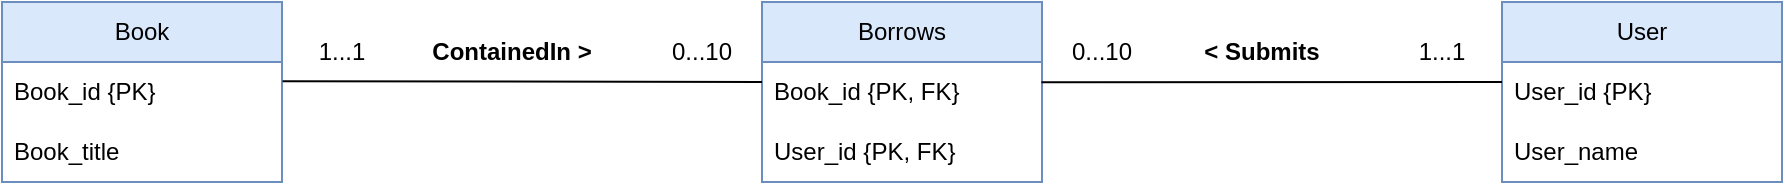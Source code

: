 <mxfile version="21.7.5" type="device">
  <diagram id="T2veY8YqZU1GEZYYsMkf" name="Page-1">
    <mxGraphModel dx="1806" dy="547" grid="1" gridSize="10" guides="1" tooltips="1" connect="1" arrows="1" fold="1" page="1" pageScale="1" pageWidth="850" pageHeight="1100" math="0" shadow="0">
      <root>
        <mxCell id="0" />
        <mxCell id="1" parent="0" />
        <mxCell id="WPT2hE4TpG-7Dx2sp4vM-1" value="Book" style="swimlane;fontStyle=0;childLayout=stackLayout;horizontal=1;startSize=30;horizontalStack=0;resizeParent=1;resizeParentMax=0;resizeLast=0;collapsible=1;marginBottom=0;whiteSpace=wrap;html=1;fillColor=#dae8fc;strokeColor=#6c8ebf;" vertex="1" parent="1">
          <mxGeometry x="-100" y="200" width="140" height="90" as="geometry" />
        </mxCell>
        <mxCell id="WPT2hE4TpG-7Dx2sp4vM-2" value="Book_id {PK}" style="text;strokeColor=none;fillColor=none;align=left;verticalAlign=middle;spacingLeft=4;spacingRight=4;overflow=hidden;points=[[0,0.5],[1,0.5]];portConstraint=eastwest;rotatable=0;whiteSpace=wrap;html=1;" vertex="1" parent="WPT2hE4TpG-7Dx2sp4vM-1">
          <mxGeometry y="30" width="140" height="30" as="geometry" />
        </mxCell>
        <mxCell id="WPT2hE4TpG-7Dx2sp4vM-3" value="Book_title" style="text;strokeColor=none;fillColor=none;align=left;verticalAlign=middle;spacingLeft=4;spacingRight=4;overflow=hidden;points=[[0,0.5],[1,0.5]];portConstraint=eastwest;rotatable=0;whiteSpace=wrap;html=1;" vertex="1" parent="WPT2hE4TpG-7Dx2sp4vM-1">
          <mxGeometry y="60" width="140" height="30" as="geometry" />
        </mxCell>
        <mxCell id="WPT2hE4TpG-7Dx2sp4vM-5" value="Borrows" style="swimlane;fontStyle=0;childLayout=stackLayout;horizontal=1;startSize=30;horizontalStack=0;resizeParent=1;resizeParentMax=0;resizeLast=0;collapsible=1;marginBottom=0;whiteSpace=wrap;html=1;fillColor=#dae8fc;strokeColor=#6c8ebf;" vertex="1" parent="1">
          <mxGeometry x="280" y="200" width="140" height="90" as="geometry" />
        </mxCell>
        <mxCell id="WPT2hE4TpG-7Dx2sp4vM-6" value="Book_id {PK, FK}" style="text;strokeColor=none;fillColor=none;align=left;verticalAlign=middle;spacingLeft=4;spacingRight=4;overflow=hidden;points=[[0,0.5],[1,0.5]];portConstraint=eastwest;rotatable=0;whiteSpace=wrap;html=1;" vertex="1" parent="WPT2hE4TpG-7Dx2sp4vM-5">
          <mxGeometry y="30" width="140" height="30" as="geometry" />
        </mxCell>
        <mxCell id="WPT2hE4TpG-7Dx2sp4vM-7" value="User_id {PK, FK}" style="text;strokeColor=none;fillColor=none;align=left;verticalAlign=middle;spacingLeft=4;spacingRight=4;overflow=hidden;points=[[0,0.5],[1,0.5]];portConstraint=eastwest;rotatable=0;whiteSpace=wrap;html=1;" vertex="1" parent="WPT2hE4TpG-7Dx2sp4vM-5">
          <mxGeometry y="60" width="140" height="30" as="geometry" />
        </mxCell>
        <mxCell id="WPT2hE4TpG-7Dx2sp4vM-9" value="User" style="swimlane;fontStyle=0;childLayout=stackLayout;horizontal=1;startSize=30;horizontalStack=0;resizeParent=1;resizeParentMax=0;resizeLast=0;collapsible=1;marginBottom=0;whiteSpace=wrap;html=1;fillColor=#dae8fc;strokeColor=#6c8ebf;" vertex="1" parent="1">
          <mxGeometry x="650" y="200" width="140" height="90" as="geometry" />
        </mxCell>
        <mxCell id="WPT2hE4TpG-7Dx2sp4vM-10" value="User_id {PK}" style="text;strokeColor=none;fillColor=none;align=left;verticalAlign=middle;spacingLeft=4;spacingRight=4;overflow=hidden;points=[[0,0.5],[1,0.5]];portConstraint=eastwest;rotatable=0;whiteSpace=wrap;html=1;" vertex="1" parent="WPT2hE4TpG-7Dx2sp4vM-9">
          <mxGeometry y="30" width="140" height="30" as="geometry" />
        </mxCell>
        <mxCell id="WPT2hE4TpG-7Dx2sp4vM-11" value="User_name" style="text;strokeColor=none;fillColor=none;align=left;verticalAlign=middle;spacingLeft=4;spacingRight=4;overflow=hidden;points=[[0,0.5],[1,0.5]];portConstraint=eastwest;rotatable=0;whiteSpace=wrap;html=1;" vertex="1" parent="WPT2hE4TpG-7Dx2sp4vM-9">
          <mxGeometry y="60" width="140" height="30" as="geometry" />
        </mxCell>
        <mxCell id="WPT2hE4TpG-7Dx2sp4vM-13" value="" style="endArrow=none;html=1;rounded=0;exitX=1.002;exitY=0.319;exitDx=0;exitDy=0;exitPerimeter=0;" edge="1" parent="1" source="WPT2hE4TpG-7Dx2sp4vM-2">
          <mxGeometry width="50" height="50" relative="1" as="geometry">
            <mxPoint x="200" y="240" as="sourcePoint" />
            <mxPoint x="280" y="240" as="targetPoint" />
          </mxGeometry>
        </mxCell>
        <mxCell id="WPT2hE4TpG-7Dx2sp4vM-14" value="" style="endArrow=none;html=1;rounded=0;entryX=0;entryY=0.333;entryDx=0;entryDy=0;entryPerimeter=0;exitX=0.998;exitY=0.338;exitDx=0;exitDy=0;exitPerimeter=0;" edge="1" parent="1" source="WPT2hE4TpG-7Dx2sp4vM-6" target="WPT2hE4TpG-7Dx2sp4vM-10">
          <mxGeometry width="50" height="50" relative="1" as="geometry">
            <mxPoint x="490" y="240" as="sourcePoint" />
            <mxPoint x="642" y="240" as="targetPoint" />
          </mxGeometry>
        </mxCell>
        <mxCell id="WPT2hE4TpG-7Dx2sp4vM-16" value="1...1" style="text;html=1;strokeColor=none;fillColor=none;align=center;verticalAlign=middle;whiteSpace=wrap;rounded=0;" vertex="1" parent="1">
          <mxGeometry x="40" y="210" width="60" height="30" as="geometry" />
        </mxCell>
        <mxCell id="WPT2hE4TpG-7Dx2sp4vM-17" value="1...1" style="text;html=1;strokeColor=none;fillColor=none;align=center;verticalAlign=middle;whiteSpace=wrap;rounded=0;" vertex="1" parent="1">
          <mxGeometry x="590" y="210" width="60" height="30" as="geometry" />
        </mxCell>
        <mxCell id="WPT2hE4TpG-7Dx2sp4vM-19" value="0...10" style="text;html=1;strokeColor=none;fillColor=none;align=center;verticalAlign=middle;whiteSpace=wrap;rounded=0;" vertex="1" parent="1">
          <mxGeometry x="220" y="210" width="60" height="30" as="geometry" />
        </mxCell>
        <mxCell id="WPT2hE4TpG-7Dx2sp4vM-20" value="0...10" style="text;html=1;strokeColor=none;fillColor=none;align=center;verticalAlign=middle;whiteSpace=wrap;rounded=0;" vertex="1" parent="1">
          <mxGeometry x="420" y="210" width="60" height="30" as="geometry" />
        </mxCell>
        <mxCell id="WPT2hE4TpG-7Dx2sp4vM-22" value="&lt;b&gt;&amp;lt; Submits&lt;/b&gt;" style="text;html=1;strokeColor=none;fillColor=none;align=center;verticalAlign=middle;whiteSpace=wrap;rounded=0;" vertex="1" parent="1">
          <mxGeometry x="500" y="210" width="60" height="30" as="geometry" />
        </mxCell>
        <mxCell id="WPT2hE4TpG-7Dx2sp4vM-23" value="&lt;b&gt;ContainedIn &amp;gt;&lt;br&gt;&lt;/b&gt;" style="text;html=1;strokeColor=none;fillColor=none;align=center;verticalAlign=middle;whiteSpace=wrap;rounded=0;" vertex="1" parent="1">
          <mxGeometry x="110" y="210" width="90" height="30" as="geometry" />
        </mxCell>
      </root>
    </mxGraphModel>
  </diagram>
</mxfile>
